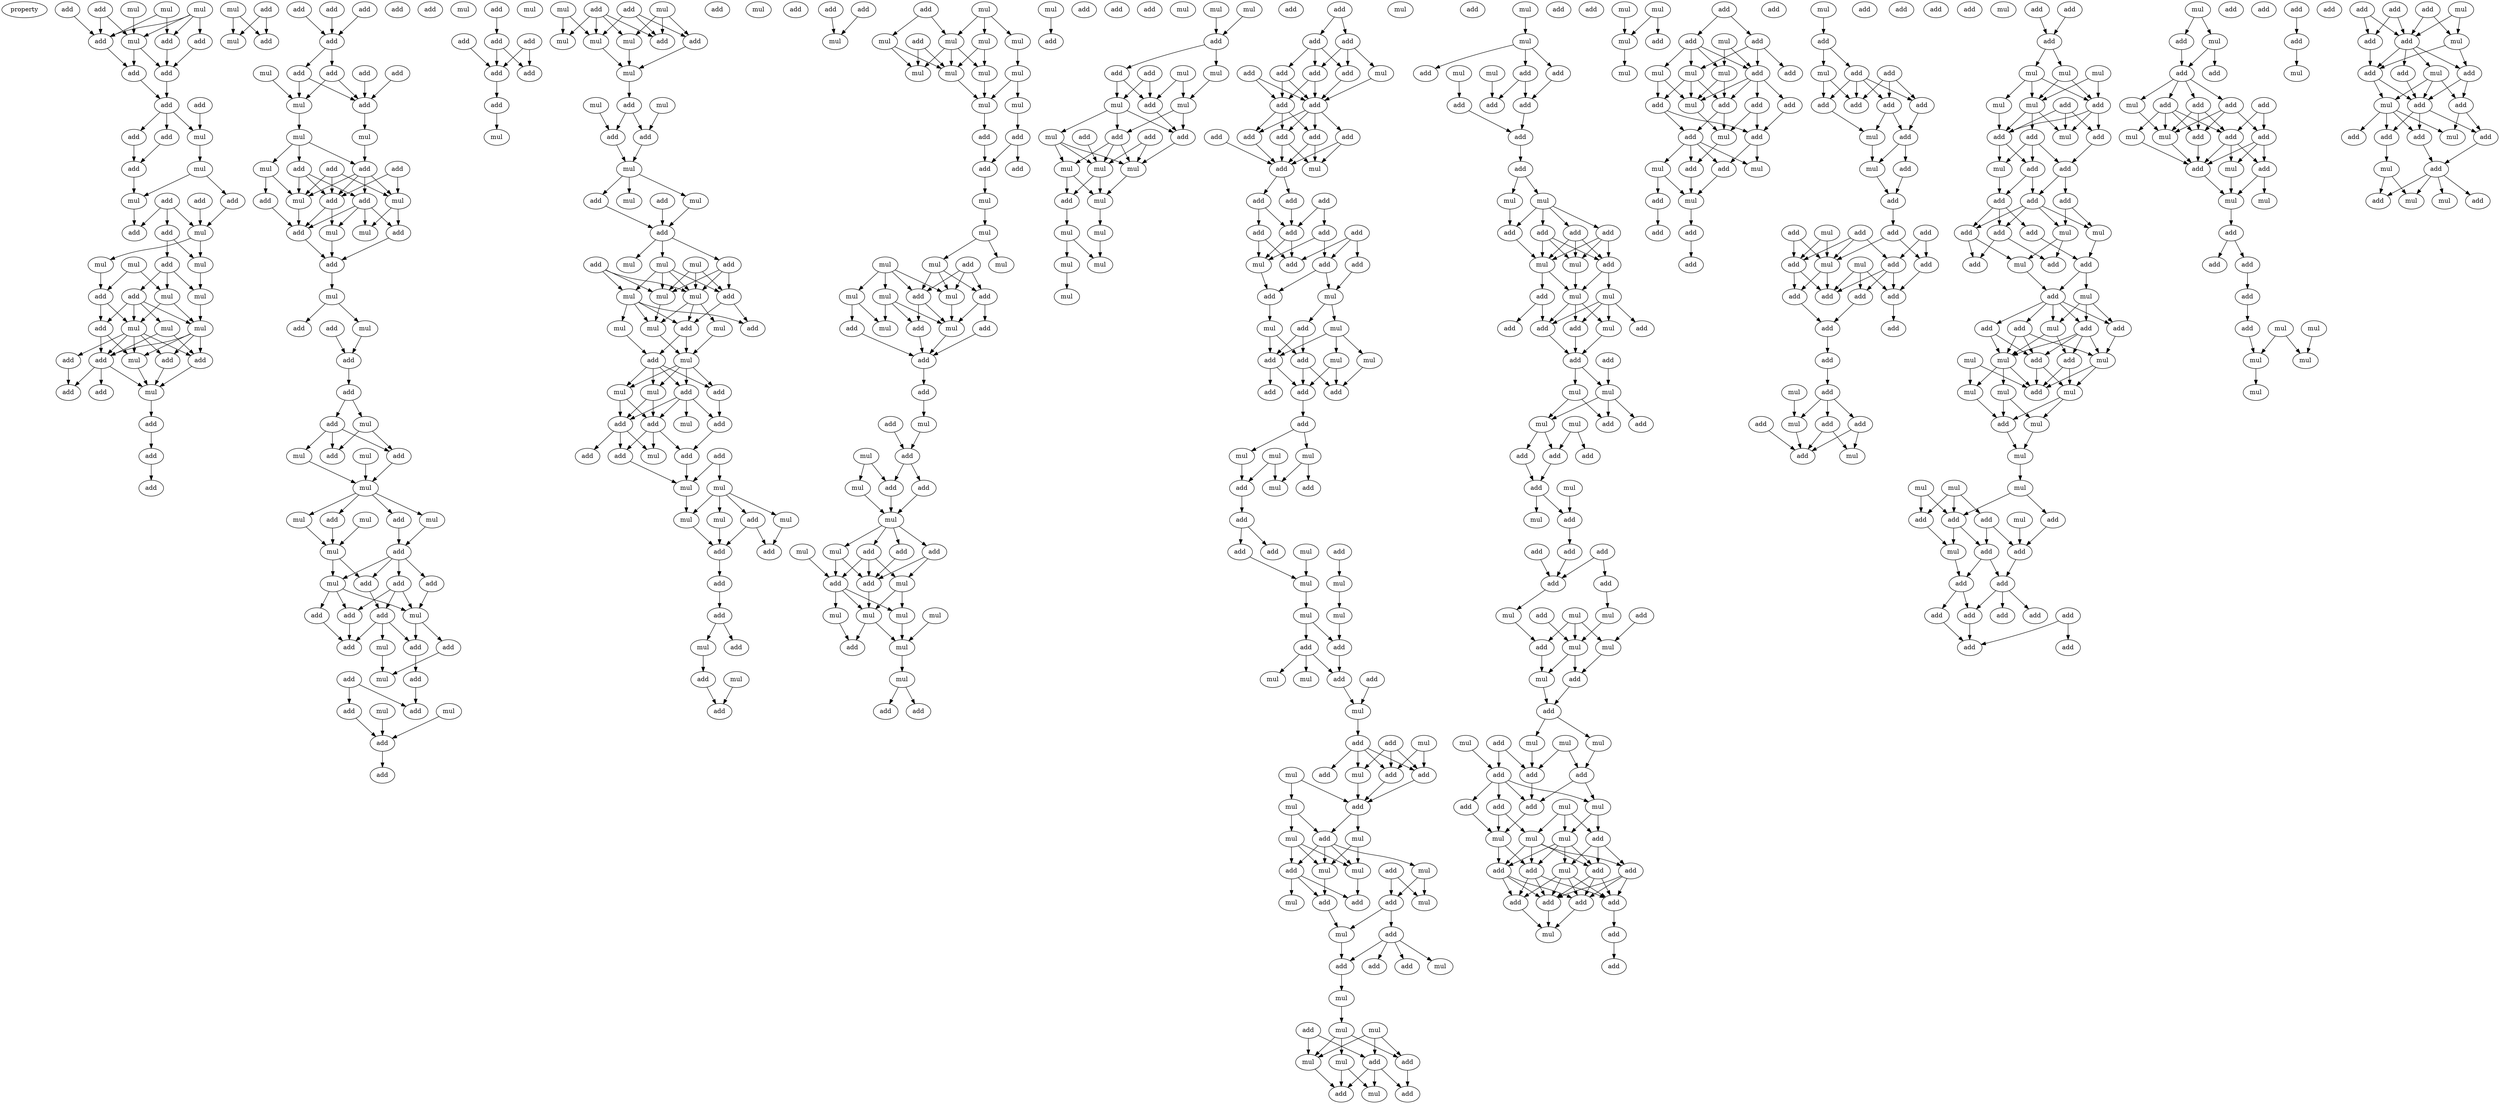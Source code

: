 digraph {
    node [fontcolor=black]
    property [mul=2,lf=1.7]
    0 [ label = mul ];
    1 [ label = mul ];
    2 [ label = add ];
    3 [ label = add ];
    4 [ label = mul ];
    5 [ label = mul ];
    6 [ label = add ];
    7 [ label = add ];
    8 [ label = add ];
    9 [ label = add ];
    10 [ label = add ];
    11 [ label = add ];
    12 [ label = add ];
    13 [ label = add ];
    14 [ label = add ];
    15 [ label = mul ];
    16 [ label = add ];
    17 [ label = mul ];
    18 [ label = add ];
    19 [ label = add ];
    20 [ label = mul ];
    21 [ label = add ];
    22 [ label = mul ];
    23 [ label = add ];
    24 [ label = add ];
    25 [ label = mul ];
    26 [ label = mul ];
    27 [ label = add ];
    28 [ label = mul ];
    29 [ label = mul ];
    30 [ label = add ];
    31 [ label = add ];
    32 [ label = mul ];
    33 [ label = mul ];
    34 [ label = add ];
    35 [ label = mul ];
    36 [ label = mul ];
    37 [ label = mul ];
    38 [ label = add ];
    39 [ label = add ];
    40 [ label = add ];
    41 [ label = add ];
    42 [ label = add ];
    43 [ label = mul ];
    44 [ label = add ];
    45 [ label = add ];
    46 [ label = add ];
    47 [ label = add ];
    48 [ label = mul ];
    49 [ label = add ];
    50 [ label = add ];
    51 [ label = mul ];
    52 [ label = add ];
    53 [ label = add ];
    54 [ label = add ];
    55 [ label = add ];
    56 [ label = add ];
    57 [ label = add ];
    58 [ label = add ];
    59 [ label = add ];
    60 [ label = mul ];
    61 [ label = mul ];
    62 [ label = add ];
    63 [ label = mul ];
    64 [ label = mul ];
    65 [ label = add ];
    66 [ label = add ];
    67 [ label = add ];
    68 [ label = add ];
    69 [ label = mul ];
    70 [ label = add ];
    71 [ label = mul ];
    72 [ label = mul ];
    73 [ label = add ];
    74 [ label = add ];
    75 [ label = add ];
    76 [ label = mul ];
    77 [ label = add ];
    78 [ label = mul ];
    79 [ label = add ];
    80 [ label = mul ];
    81 [ label = add ];
    82 [ label = add ];
    83 [ label = mul ];
    84 [ label = add ];
    85 [ label = add ];
    86 [ label = add ];
    87 [ label = mul ];
    88 [ label = add ];
    89 [ label = add ];
    90 [ label = add ];
    91 [ label = mul ];
    92 [ label = mul ];
    93 [ label = mul ];
    94 [ label = mul ];
    95 [ label = mul ];
    96 [ label = mul ];
    97 [ label = add ];
    98 [ label = add ];
    99 [ label = mul ];
    100 [ label = add ];
    101 [ label = mul ];
    102 [ label = add ];
    103 [ label = add ];
    104 [ label = add ];
    105 [ label = add ];
    106 [ label = add ];
    107 [ label = add ];
    108 [ label = mul ];
    109 [ label = add ];
    110 [ label = add ];
    111 [ label = mul ];
    112 [ label = add ];
    113 [ label = add ];
    114 [ label = mul ];
    115 [ label = add ];
    116 [ label = mul ];
    117 [ label = mul ];
    118 [ label = add ];
    119 [ label = add ];
    120 [ label = add ];
    121 [ label = add ];
    122 [ label = add ];
    123 [ label = mul ];
    124 [ label = add ];
    125 [ label = add ];
    126 [ label = add ];
    127 [ label = add ];
    128 [ label = mul ];
    129 [ label = add ];
    130 [ label = add ];
    131 [ label = add ];
    132 [ label = mul ];
    133 [ label = add ];
    134 [ label = add ];
    135 [ label = mul ];
    136 [ label = mul ];
    137 [ label = add ];
    138 [ label = add ];
    139 [ label = mul ];
    140 [ label = mul ];
    141 [ label = mul ];
    142 [ label = mul ];
    143 [ label = add ];
    144 [ label = add ];
    145 [ label = mul ];
    146 [ label = mul ];
    147 [ label = add ];
    148 [ label = mul ];
    149 [ label = add ];
    150 [ label = mul ];
    151 [ label = add ];
    152 [ label = mul ];
    153 [ label = add ];
    154 [ label = add ];
    155 [ label = mul ];
    156 [ label = add ];
    157 [ label = mul ];
    158 [ label = mul ];
    159 [ label = mul ];
    160 [ label = add ];
    161 [ label = add ];
    162 [ label = add ];
    163 [ label = mul ];
    164 [ label = mul ];
    165 [ label = mul ];
    166 [ label = mul ];
    167 [ label = add ];
    168 [ label = add ];
    169 [ label = mul ];
    170 [ label = mul ];
    171 [ label = mul ];
    172 [ label = add ];
    173 [ label = add ];
    174 [ label = mul ];
    175 [ label = add ];
    176 [ label = mul ];
    177 [ label = mul ];
    178 [ label = add ];
    179 [ label = add ];
    180 [ label = add ];
    181 [ label = add ];
    182 [ label = add ];
    183 [ label = add ];
    184 [ label = mul ];
    185 [ label = add ];
    186 [ label = mul ];
    187 [ label = mul ];
    188 [ label = mul ];
    189 [ label = mul ];
    190 [ label = add ];
    191 [ label = mul ];
    192 [ label = add ];
    193 [ label = add ];
    194 [ label = add ];
    195 [ label = add ];
    196 [ label = mul ];
    197 [ label = add ];
    198 [ label = add ];
    199 [ label = add ];
    200 [ label = add ];
    201 [ label = mul ];
    202 [ label = mul ];
    203 [ label = add ];
    204 [ label = mul ];
    205 [ label = add ];
    206 [ label = mul ];
    207 [ label = add ];
    208 [ label = mul ];
    209 [ label = mul ];
    210 [ label = mul ];
    211 [ label = mul ];
    212 [ label = mul ];
    213 [ label = mul ];
    214 [ label = mul ];
    215 [ label = mul ];
    216 [ label = mul ];
    217 [ label = add ];
    218 [ label = add ];
    219 [ label = add ];
    220 [ label = mul ];
    221 [ label = add ];
    222 [ label = add ];
    223 [ label = mul ];
    224 [ label = add ];
    225 [ label = mul ];
    226 [ label = mul ];
    227 [ label = add ];
    228 [ label = mul ];
    229 [ label = mul ];
    230 [ label = mul ];
    231 [ label = mul ];
    232 [ label = mul ];
    233 [ label = add ];
    234 [ label = add ];
    235 [ label = mul ];
    236 [ label = add ];
    237 [ label = add ];
    238 [ label = mul ];
    239 [ label = add ];
    240 [ label = add ];
    241 [ label = add ];
    242 [ label = add ];
    243 [ label = mul ];
    244 [ label = add ];
    245 [ label = mul ];
    246 [ label = add ];
    247 [ label = add ];
    248 [ label = mul ];
    249 [ label = add ];
    250 [ label = add ];
    251 [ label = mul ];
    252 [ label = add ];
    253 [ label = add ];
    254 [ label = add ];
    255 [ label = mul ];
    256 [ label = mul ];
    257 [ label = mul ];
    258 [ label = add ];
    259 [ label = add ];
    260 [ label = mul ];
    261 [ label = mul ];
    262 [ label = mul ];
    263 [ label = mul ];
    264 [ label = mul ];
    265 [ label = add ];
    266 [ label = mul ];
    267 [ label = mul ];
    268 [ label = add ];
    269 [ label = mul ];
    270 [ label = add ];
    271 [ label = mul ];
    272 [ label = add ];
    273 [ label = add ];
    274 [ label = add ];
    275 [ label = mul ];
    276 [ label = mul ];
    277 [ label = add ];
    278 [ label = mul ];
    279 [ label = mul ];
    280 [ label = add ];
    281 [ label = add ];
    282 [ label = mul ];
    283 [ label = add ];
    284 [ label = add ];
    285 [ label = add ];
    286 [ label = mul ];
    287 [ label = mul ];
    288 [ label = mul ];
    289 [ label = add ];
    290 [ label = mul ];
    291 [ label = mul ];
    292 [ label = mul ];
    293 [ label = mul ];
    294 [ label = mul ];
    295 [ label = mul ];
    296 [ label = add ];
    297 [ label = add ];
    298 [ label = add ];
    299 [ label = mul ];
    300 [ label = add ];
    301 [ label = add ];
    302 [ label = add ];
    303 [ label = add ];
    304 [ label = mul ];
    305 [ label = add ];
    306 [ label = add ];
    307 [ label = add ];
    308 [ label = add ];
    309 [ label = add ];
    310 [ label = add ];
    311 [ label = add ];
    312 [ label = mul ];
    313 [ label = add ];
    314 [ label = add ];
    315 [ label = add ];
    316 [ label = add ];
    317 [ label = add ];
    318 [ label = add ];
    319 [ label = add ];
    320 [ label = add ];
    321 [ label = add ];
    322 [ label = add ];
    323 [ label = mul ];
    324 [ label = add ];
    325 [ label = add ];
    326 [ label = mul ];
    327 [ label = mul ];
    328 [ label = add ];
    329 [ label = mul ];
    330 [ label = mul ];
    331 [ label = mul ];
    332 [ label = add ];
    333 [ label = add ];
    334 [ label = add ];
    335 [ label = add ];
    336 [ label = add ];
    337 [ label = add ];
    338 [ label = mul ];
    339 [ label = mul ];
    340 [ label = mul ];
    341 [ label = mul ];
    342 [ label = add ];
    343 [ label = add ];
    344 [ label = add ];
    345 [ label = mul ];
    346 [ label = add ];
    347 [ label = add ];
    348 [ label = add ];
    349 [ label = mul ];
    350 [ label = mul ];
    351 [ label = mul ];
    352 [ label = mul ];
    353 [ label = add ];
    354 [ label = add ];
    355 [ label = add ];
    356 [ label = add ];
    357 [ label = mul ];
    358 [ label = mul ];
    359 [ label = mul ];
    360 [ label = mul ];
    361 [ label = add ];
    362 [ label = add ];
    363 [ label = add ];
    364 [ label = add ];
    365 [ label = mul ];
    366 [ label = mul ];
    367 [ label = add ];
    368 [ label = add ];
    369 [ label = mul ];
    370 [ label = mul ];
    371 [ label = add ];
    372 [ label = mul ];
    373 [ label = mul ];
    374 [ label = add ];
    375 [ label = mul ];
    376 [ label = mul ];
    377 [ label = add ];
    378 [ label = add ];
    379 [ label = mul ];
    380 [ label = mul ];
    381 [ label = add ];
    382 [ label = add ];
    383 [ label = mul ];
    384 [ label = add ];
    385 [ label = add ];
    386 [ label = add ];
    387 [ label = add ];
    388 [ label = mul ];
    389 [ label = add ];
    390 [ label = mul ];
    391 [ label = add ];
    392 [ label = mul ];
    393 [ label = mul ];
    394 [ label = mul ];
    395 [ label = mul ];
    396 [ label = add ];
    397 [ label = add ];
    398 [ label = mul ];
    399 [ label = mul ];
    400 [ label = add ];
    401 [ label = add ];
    402 [ label = mul ];
    403 [ label = add ];
    404 [ label = add ];
    405 [ label = add ];
    406 [ label = mul ];
    407 [ label = mul ];
    408 [ label = add ];
    409 [ label = add ];
    410 [ label = add ];
    411 [ label = add ];
    412 [ label = add ];
    413 [ label = mul ];
    414 [ label = mul ];
    415 [ label = add ];
    416 [ label = add ];
    417 [ label = add ];
    418 [ label = add ];
    419 [ label = add ];
    420 [ label = mul ];
    421 [ label = mul ];
    422 [ label = add ];
    423 [ label = mul ];
    424 [ label = mul ];
    425 [ label = add ];
    426 [ label = add ];
    427 [ label = add ];
    428 [ label = mul ];
    429 [ label = add ];
    430 [ label = add ];
    431 [ label = add ];
    432 [ label = mul ];
    433 [ label = mul ];
    434 [ label = mul ];
    435 [ label = add ];
    436 [ label = add ];
    437 [ label = mul ];
    438 [ label = add ];
    439 [ label = add ];
    440 [ label = add ];
    441 [ label = mul ];
    442 [ label = add ];
    443 [ label = mul ];
    444 [ label = add ];
    445 [ label = add ];
    446 [ label = add ];
    447 [ label = add ];
    448 [ label = add ];
    449 [ label = add ];
    450 [ label = add ];
    451 [ label = mul ];
    452 [ label = add ];
    453 [ label = mul ];
    454 [ label = mul ];
    455 [ label = mul ];
    456 [ label = add ];
    457 [ label = mul ];
    458 [ label = add ];
    459 [ label = mul ];
    460 [ label = add ];
    461 [ label = add ];
    462 [ label = mul ];
    463 [ label = mul ];
    464 [ label = add ];
    465 [ label = mul ];
    466 [ label = mul ];
    467 [ label = add ];
    468 [ label = add ];
    469 [ label = add ];
    470 [ label = mul ];
    471 [ label = mul ];
    472 [ label = add ];
    473 [ label = add ];
    474 [ label = add ];
    475 [ label = mul ];
    476 [ label = mul ];
    477 [ label = add ];
    478 [ label = mul ];
    479 [ label = add ];
    480 [ label = add ];
    481 [ label = add ];
    482 [ label = mul ];
    483 [ label = add ];
    484 [ label = add ];
    485 [ label = add ];
    486 [ label = add ];
    487 [ label = add ];
    488 [ label = mul ];
    489 [ label = add ];
    490 [ label = add ];
    491 [ label = add ];
    492 [ label = mul ];
    493 [ label = mul ];
    494 [ label = mul ];
    495 [ label = add ];
    496 [ label = mul ];
    497 [ label = add ];
    498 [ label = add ];
    499 [ label = add ];
    500 [ label = mul ];
    501 [ label = add ];
    502 [ label = add ];
    503 [ label = mul ];
    504 [ label = add ];
    505 [ label = mul ];
    506 [ label = mul ];
    507 [ label = add ];
    508 [ label = mul ];
    509 [ label = add ];
    510 [ label = add ];
    511 [ label = add ];
    512 [ label = add ];
    513 [ label = mul ];
    514 [ label = add ];
    515 [ label = mul ];
    516 [ label = add ];
    517 [ label = add ];
    518 [ label = mul ];
    519 [ label = add ];
    520 [ label = mul ];
    521 [ label = add ];
    522 [ label = add ];
    523 [ label = mul ];
    524 [ label = add ];
    525 [ label = add ];
    526 [ label = add ];
    527 [ label = add ];
    528 [ label = mul ];
    529 [ label = add ];
    530 [ label = add ];
    531 [ label = add ];
    532 [ label = add ];
    533 [ label = mul ];
    534 [ label = add ];
    535 [ label = add ];
    536 [ label = mul ];
    537 [ label = add ];
    538 [ label = add ];
    539 [ label = mul ];
    540 [ label = add ];
    541 [ label = add ];
    542 [ label = add ];
    543 [ label = add ];
    544 [ label = mul ];
    545 [ label = add ];
    546 [ label = add ];
    547 [ label = mul ];
    548 [ label = add ];
    549 [ label = add ];
    550 [ label = add ];
    551 [ label = add ];
    552 [ label = add ];
    553 [ label = add ];
    554 [ label = add ];
    555 [ label = add ];
    556 [ label = mul ];
    557 [ label = add ];
    558 [ label = add ];
    559 [ label = add ];
    560 [ label = mul ];
    561 [ label = add ];
    562 [ label = add ];
    563 [ label = add ];
    564 [ label = mul ];
    565 [ label = add ];
    566 [ label = add ];
    567 [ label = mul ];
    568 [ label = add ];
    569 [ label = add ];
    570 [ label = add ];
    571 [ label = mul ];
    572 [ label = mul ];
    573 [ label = mul ];
    574 [ label = mul ];
    575 [ label = mul ];
    576 [ label = add ];
    577 [ label = add ];
    578 [ label = add ];
    579 [ label = add ];
    580 [ label = add ];
    581 [ label = mul ];
    582 [ label = add ];
    583 [ label = mul ];
    584 [ label = add ];
    585 [ label = add ];
    586 [ label = add ];
    587 [ label = add ];
    588 [ label = add ];
    589 [ label = add ];
    590 [ label = mul ];
    591 [ label = add ];
    592 [ label = mul ];
    593 [ label = add ];
    594 [ label = add ];
    595 [ label = mul ];
    596 [ label = add ];
    597 [ label = add ];
    598 [ label = mul ];
    599 [ label = add ];
    600 [ label = add ];
    601 [ label = add ];
    602 [ label = mul ];
    603 [ label = add ];
    604 [ label = add ];
    605 [ label = mul ];
    606 [ label = mul ];
    607 [ label = mul ];
    608 [ label = add ];
    609 [ label = mul ];
    610 [ label = mul ];
    611 [ label = add ];
    612 [ label = mul ];
    613 [ label = add ];
    614 [ label = mul ];
    615 [ label = mul ];
    616 [ label = mul ];
    617 [ label = mul ];
    618 [ label = mul ];
    619 [ label = add ];
    620 [ label = mul ];
    621 [ label = add ];
    622 [ label = add ];
    623 [ label = add ];
    624 [ label = add ];
    625 [ label = mul ];
    626 [ label = add ];
    627 [ label = add ];
    628 [ label = add ];
    629 [ label = add ];
    630 [ label = add ];
    631 [ label = add ];
    632 [ label = add ];
    633 [ label = add ];
    634 [ label = add ];
    635 [ label = add ];
    636 [ label = mul ];
    637 [ label = add ];
    638 [ label = add ];
    639 [ label = mul ];
    640 [ label = add ];
    641 [ label = add ];
    642 [ label = add ];
    643 [ label = add ];
    644 [ label = add ];
    645 [ label = mul ];
    646 [ label = add ];
    647 [ label = add ];
    648 [ label = mul ];
    649 [ label = mul ];
    650 [ label = add ];
    651 [ label = add ];
    652 [ label = add ];
    653 [ label = mul ];
    654 [ label = add ];
    655 [ label = mul ];
    656 [ label = mul ];
    657 [ label = add ];
    658 [ label = add ];
    659 [ label = add ];
    660 [ label = add ];
    661 [ label = add ];
    662 [ label = mul ];
    663 [ label = add ];
    664 [ label = mul ];
    665 [ label = mul ];
    666 [ label = add ];
    667 [ label = mul ];
    668 [ label = add ];
    669 [ label = mul ];
    670 [ label = mul ];
    671 [ label = add ];
    672 [ label = add ];
    673 [ label = add ];
    674 [ label = mul ];
    675 [ label = add ];
    676 [ label = add ];
    677 [ label = add ];
    678 [ label = mul ];
    679 [ label = add ];
    680 [ label = add ];
    681 [ label = add ];
    682 [ label = mul ];
    683 [ label = add ];
    684 [ label = mul ];
    685 [ label = add ];
    686 [ label = add ];
    687 [ label = add ];
    688 [ label = add ];
    689 [ label = add ];
    690 [ label = mul ];
    691 [ label = add ];
    692 [ label = mul ];
    693 [ label = mul ];
    694 [ label = add ];
    695 [ label = mul ];
    696 [ label = add ];
    0 -> 5 [ name = 0 ];
    0 -> 6 [ name = 1 ];
    0 -> 7 [ name = 2 ];
    0 -> 8 [ name = 3 ];
    1 -> 6 [ name = 4 ];
    1 -> 7 [ name = 5 ];
    2 -> 7 [ name = 6 ];
    3 -> 5 [ name = 7 ];
    3 -> 7 [ name = 8 ];
    4 -> 5 [ name = 9 ];
    5 -> 9 [ name = 10 ];
    5 -> 10 [ name = 11 ];
    6 -> 10 [ name = 12 ];
    7 -> 9 [ name = 13 ];
    8 -> 10 [ name = 14 ];
    9 -> 11 [ name = 15 ];
    10 -> 11 [ name = 16 ];
    11 -> 13 [ name = 17 ];
    11 -> 14 [ name = 18 ];
    11 -> 15 [ name = 19 ];
    12 -> 15 [ name = 20 ];
    13 -> 16 [ name = 21 ];
    14 -> 16 [ name = 22 ];
    15 -> 17 [ name = 23 ];
    16 -> 20 [ name = 24 ];
    17 -> 18 [ name = 25 ];
    17 -> 20 [ name = 26 ];
    18 -> 22 [ name = 27 ];
    19 -> 22 [ name = 28 ];
    19 -> 23 [ name = 29 ];
    19 -> 24 [ name = 30 ];
    20 -> 23 [ name = 31 ];
    21 -> 22 [ name = 32 ];
    22 -> 25 [ name = 33 ];
    22 -> 26 [ name = 34 ];
    24 -> 25 [ name = 35 ];
    24 -> 27 [ name = 36 ];
    25 -> 29 [ name = 37 ];
    26 -> 30 [ name = 38 ];
    27 -> 29 [ name = 39 ];
    27 -> 31 [ name = 40 ];
    27 -> 32 [ name = 41 ];
    28 -> 30 [ name = 42 ];
    28 -> 32 [ name = 43 ];
    29 -> 33 [ name = 44 ];
    30 -> 34 [ name = 45 ];
    30 -> 35 [ name = 46 ];
    31 -> 33 [ name = 47 ];
    31 -> 34 [ name = 48 ];
    31 -> 35 [ name = 49 ];
    31 -> 36 [ name = 50 ];
    32 -> 33 [ name = 51 ];
    32 -> 35 [ name = 52 ];
    33 -> 37 [ name = 53 ];
    33 -> 38 [ name = 54 ];
    33 -> 40 [ name = 55 ];
    33 -> 41 [ name = 56 ];
    34 -> 37 [ name = 57 ];
    34 -> 40 [ name = 58 ];
    35 -> 37 [ name = 59 ];
    35 -> 38 [ name = 60 ];
    35 -> 39 [ name = 61 ];
    35 -> 40 [ name = 62 ];
    35 -> 41 [ name = 63 ];
    36 -> 40 [ name = 64 ];
    36 -> 41 [ name = 65 ];
    37 -> 43 [ name = 66 ];
    38 -> 43 [ name = 67 ];
    39 -> 42 [ name = 68 ];
    40 -> 42 [ name = 69 ];
    40 -> 43 [ name = 70 ];
    40 -> 44 [ name = 71 ];
    41 -> 43 [ name = 72 ];
    43 -> 45 [ name = 73 ];
    45 -> 46 [ name = 74 ];
    46 -> 47 [ name = 75 ];
    48 -> 51 [ name = 76 ];
    48 -> 52 [ name = 77 ];
    49 -> 51 [ name = 78 ];
    49 -> 52 [ name = 79 ];
    50 -> 55 [ name = 80 ];
    53 -> 55 [ name = 81 ];
    54 -> 55 [ name = 82 ];
    55 -> 56 [ name = 83 ];
    55 -> 58 [ name = 84 ];
    56 -> 61 [ name = 85 ];
    56 -> 62 [ name = 86 ];
    57 -> 62 [ name = 87 ];
    58 -> 61 [ name = 88 ];
    58 -> 62 [ name = 89 ];
    59 -> 62 [ name = 90 ];
    60 -> 61 [ name = 91 ];
    61 -> 64 [ name = 92 ];
    62 -> 63 [ name = 93 ];
    63 -> 68 [ name = 94 ];
    64 -> 66 [ name = 95 ];
    64 -> 68 [ name = 96 ];
    64 -> 69 [ name = 97 ];
    65 -> 71 [ name = 98 ];
    65 -> 74 [ name = 99 ];
    66 -> 70 [ name = 100 ];
    66 -> 72 [ name = 101 ];
    66 -> 74 [ name = 102 ];
    67 -> 71 [ name = 103 ];
    67 -> 72 [ name = 104 ];
    67 -> 74 [ name = 105 ];
    68 -> 70 [ name = 106 ];
    68 -> 71 [ name = 107 ];
    68 -> 72 [ name = 108 ];
    68 -> 74 [ name = 109 ];
    69 -> 72 [ name = 110 ];
    69 -> 73 [ name = 111 ];
    70 -> 75 [ name = 112 ];
    70 -> 76 [ name = 113 ];
    70 -> 77 [ name = 114 ];
    70 -> 78 [ name = 115 ];
    71 -> 75 [ name = 116 ];
    71 -> 78 [ name = 117 ];
    72 -> 77 [ name = 118 ];
    73 -> 77 [ name = 119 ];
    74 -> 76 [ name = 120 ];
    74 -> 77 [ name = 121 ];
    75 -> 79 [ name = 122 ];
    76 -> 79 [ name = 123 ];
    77 -> 79 [ name = 124 ];
    79 -> 80 [ name = 125 ];
    80 -> 82 [ name = 126 ];
    80 -> 83 [ name = 127 ];
    81 -> 85 [ name = 128 ];
    83 -> 85 [ name = 129 ];
    85 -> 86 [ name = 130 ];
    86 -> 87 [ name = 131 ];
    86 -> 88 [ name = 132 ];
    87 -> 89 [ name = 133 ];
    87 -> 90 [ name = 134 ];
    88 -> 89 [ name = 135 ];
    88 -> 90 [ name = 136 ];
    88 -> 91 [ name = 137 ];
    89 -> 93 [ name = 138 ];
    91 -> 93 [ name = 139 ];
    92 -> 93 [ name = 140 ];
    93 -> 94 [ name = 141 ];
    93 -> 95 [ name = 142 ];
    93 -> 97 [ name = 143 ];
    93 -> 98 [ name = 144 ];
    94 -> 99 [ name = 145 ];
    95 -> 100 [ name = 146 ];
    96 -> 99 [ name = 147 ];
    97 -> 100 [ name = 148 ];
    98 -> 99 [ name = 149 ];
    99 -> 101 [ name = 150 ];
    99 -> 102 [ name = 151 ];
    100 -> 101 [ name = 152 ];
    100 -> 102 [ name = 153 ];
    100 -> 103 [ name = 154 ];
    100 -> 104 [ name = 155 ];
    101 -> 105 [ name = 156 ];
    101 -> 106 [ name = 157 ];
    101 -> 108 [ name = 158 ];
    102 -> 107 [ name = 159 ];
    103 -> 108 [ name = 160 ];
    104 -> 105 [ name = 161 ];
    104 -> 107 [ name = 162 ];
    104 -> 108 [ name = 163 ];
    105 -> 112 [ name = 164 ];
    106 -> 112 [ name = 165 ];
    107 -> 109 [ name = 166 ];
    107 -> 111 [ name = 167 ];
    107 -> 112 [ name = 168 ];
    108 -> 109 [ name = 169 ];
    108 -> 110 [ name = 170 ];
    109 -> 115 [ name = 171 ];
    110 -> 114 [ name = 172 ];
    111 -> 114 [ name = 173 ];
    113 -> 118 [ name = 174 ];
    113 -> 119 [ name = 175 ];
    115 -> 119 [ name = 176 ];
    116 -> 120 [ name = 177 ];
    117 -> 120 [ name = 178 ];
    118 -> 120 [ name = 179 ];
    120 -> 121 [ name = 180 ];
    124 -> 126 [ name = 181 ];
    125 -> 129 [ name = 182 ];
    125 -> 130 [ name = 183 ];
    126 -> 129 [ name = 184 ];
    126 -> 130 [ name = 185 ];
    127 -> 129 [ name = 186 ];
    129 -> 131 [ name = 187 ];
    131 -> 132 [ name = 188 ];
    133 -> 138 [ name = 189 ];
    133 -> 139 [ name = 190 ];
    133 -> 140 [ name = 191 ];
    133 -> 141 [ name = 192 ];
    134 -> 137 [ name = 193 ];
    134 -> 138 [ name = 194 ];
    134 -> 141 [ name = 195 ];
    135 -> 140 [ name = 196 ];
    135 -> 141 [ name = 197 ];
    136 -> 137 [ name = 198 ];
    136 -> 138 [ name = 199 ];
    136 -> 139 [ name = 200 ];
    137 -> 142 [ name = 201 ];
    139 -> 142 [ name = 202 ];
    141 -> 142 [ name = 203 ];
    142 -> 143 [ name = 204 ];
    143 -> 147 [ name = 205 ];
    143 -> 149 [ name = 206 ];
    145 -> 147 [ name = 207 ];
    146 -> 149 [ name = 208 ];
    147 -> 150 [ name = 209 ];
    149 -> 150 [ name = 210 ];
    150 -> 152 [ name = 211 ];
    150 -> 153 [ name = 212 ];
    150 -> 155 [ name = 213 ];
    151 -> 156 [ name = 214 ];
    153 -> 156 [ name = 215 ];
    155 -> 156 [ name = 216 ];
    156 -> 157 [ name = 217 ];
    156 -> 159 [ name = 218 ];
    156 -> 160 [ name = 219 ];
    158 -> 162 [ name = 220 ];
    158 -> 164 [ name = 221 ];
    158 -> 165 [ name = 222 ];
    159 -> 162 [ name = 223 ];
    159 -> 163 [ name = 224 ];
    159 -> 164 [ name = 225 ];
    159 -> 165 [ name = 226 ];
    160 -> 162 [ name = 227 ];
    160 -> 164 [ name = 228 ];
    160 -> 165 [ name = 229 ];
    161 -> 163 [ name = 230 ];
    161 -> 164 [ name = 231 ];
    161 -> 165 [ name = 232 ];
    162 -> 167 [ name = 233 ];
    162 -> 168 [ name = 234 ];
    163 -> 166 [ name = 235 ];
    163 -> 167 [ name = 236 ];
    163 -> 168 [ name = 237 ];
    163 -> 170 [ name = 238 ];
    164 -> 167 [ name = 239 ];
    164 -> 169 [ name = 240 ];
    164 -> 170 [ name = 241 ];
    165 -> 170 [ name = 242 ];
    166 -> 172 [ name = 243 ];
    167 -> 171 [ name = 244 ];
    167 -> 172 [ name = 245 ];
    169 -> 171 [ name = 246 ];
    170 -> 171 [ name = 247 ];
    171 -> 173 [ name = 248 ];
    171 -> 174 [ name = 249 ];
    171 -> 175 [ name = 250 ];
    171 -> 176 [ name = 251 ];
    172 -> 173 [ name = 252 ];
    172 -> 174 [ name = 253 ];
    172 -> 175 [ name = 254 ];
    172 -> 176 [ name = 255 ];
    173 -> 177 [ name = 256 ];
    173 -> 178 [ name = 257 ];
    173 -> 179 [ name = 258 ];
    173 -> 180 [ name = 259 ];
    174 -> 179 [ name = 260 ];
    174 -> 180 [ name = 261 ];
    175 -> 178 [ name = 262 ];
    176 -> 179 [ name = 263 ];
    176 -> 180 [ name = 264 ];
    178 -> 182 [ name = 265 ];
    179 -> 182 [ name = 266 ];
    179 -> 184 [ name = 267 ];
    179 -> 185 [ name = 268 ];
    180 -> 183 [ name = 269 ];
    180 -> 184 [ name = 270 ];
    180 -> 185 [ name = 271 ];
    181 -> 186 [ name = 272 ];
    181 -> 187 [ name = 273 ];
    182 -> 186 [ name = 274 ];
    185 -> 186 [ name = 275 ];
    186 -> 188 [ name = 276 ];
    187 -> 188 [ name = 277 ];
    187 -> 189 [ name = 278 ];
    187 -> 190 [ name = 279 ];
    187 -> 191 [ name = 280 ];
    188 -> 192 [ name = 281 ];
    189 -> 193 [ name = 282 ];
    190 -> 192 [ name = 283 ];
    190 -> 193 [ name = 284 ];
    191 -> 192 [ name = 285 ];
    192 -> 194 [ name = 286 ];
    194 -> 195 [ name = 287 ];
    195 -> 196 [ name = 288 ];
    195 -> 198 [ name = 289 ];
    196 -> 200 [ name = 290 ];
    197 -> 201 [ name = 291 ];
    199 -> 201 [ name = 292 ];
    200 -> 203 [ name = 293 ];
    202 -> 203 [ name = 294 ];
    204 -> 206 [ name = 295 ];
    204 -> 208 [ name = 296 ];
    204 -> 210 [ name = 297 ];
    205 -> 208 [ name = 298 ];
    205 -> 209 [ name = 299 ];
    206 -> 212 [ name = 300 ];
    207 -> 211 [ name = 301 ];
    207 -> 214 [ name = 302 ];
    208 -> 211 [ name = 303 ];
    208 -> 213 [ name = 304 ];
    208 -> 214 [ name = 305 ];
    209 -> 211 [ name = 306 ];
    209 -> 214 [ name = 307 ];
    210 -> 211 [ name = 308 ];
    210 -> 213 [ name = 309 ];
    211 -> 215 [ name = 310 ];
    212 -> 215 [ name = 311 ];
    212 -> 216 [ name = 312 ];
    213 -> 215 [ name = 313 ];
    215 -> 217 [ name = 314 ];
    216 -> 218 [ name = 315 ];
    217 -> 219 [ name = 316 ];
    218 -> 219 [ name = 317 ];
    218 -> 221 [ name = 318 ];
    219 -> 223 [ name = 319 ];
    220 -> 224 [ name = 320 ];
    223 -> 225 [ name = 321 ];
    225 -> 226 [ name = 322 ];
    225 -> 229 [ name = 323 ];
    226 -> 231 [ name = 324 ];
    226 -> 233 [ name = 325 ];
    226 -> 234 [ name = 326 ];
    227 -> 231 [ name = 327 ];
    227 -> 233 [ name = 328 ];
    227 -> 234 [ name = 329 ];
    228 -> 230 [ name = 330 ];
    228 -> 231 [ name = 331 ];
    228 -> 232 [ name = 332 ];
    228 -> 233 [ name = 333 ];
    230 -> 235 [ name = 334 ];
    230 -> 239 [ name = 335 ];
    231 -> 238 [ name = 336 ];
    232 -> 235 [ name = 337 ];
    232 -> 236 [ name = 338 ];
    232 -> 238 [ name = 339 ];
    233 -> 236 [ name = 340 ];
    233 -> 238 [ name = 341 ];
    234 -> 237 [ name = 342 ];
    234 -> 238 [ name = 343 ];
    236 -> 240 [ name = 344 ];
    237 -> 240 [ name = 345 ];
    238 -> 240 [ name = 346 ];
    239 -> 240 [ name = 347 ];
    240 -> 241 [ name = 348 ];
    241 -> 243 [ name = 349 ];
    242 -> 244 [ name = 350 ];
    243 -> 244 [ name = 351 ];
    244 -> 247 [ name = 352 ];
    244 -> 249 [ name = 353 ];
    245 -> 247 [ name = 354 ];
    245 -> 248 [ name = 355 ];
    247 -> 251 [ name = 356 ];
    248 -> 251 [ name = 357 ];
    249 -> 251 [ name = 358 ];
    251 -> 252 [ name = 359 ];
    251 -> 253 [ name = 360 ];
    251 -> 254 [ name = 361 ];
    251 -> 256 [ name = 362 ];
    252 -> 257 [ name = 363 ];
    252 -> 258 [ name = 364 ];
    252 -> 259 [ name = 365 ];
    253 -> 258 [ name = 366 ];
    254 -> 257 [ name = 367 ];
    254 -> 258 [ name = 368 ];
    255 -> 259 [ name = 369 ];
    256 -> 258 [ name = 370 ];
    256 -> 259 [ name = 371 ];
    257 -> 260 [ name = 372 ];
    257 -> 262 [ name = 373 ];
    258 -> 262 [ name = 374 ];
    259 -> 260 [ name = 375 ];
    259 -> 261 [ name = 376 ];
    259 -> 262 [ name = 377 ];
    260 -> 264 [ name = 378 ];
    261 -> 265 [ name = 379 ];
    262 -> 264 [ name = 380 ];
    262 -> 265 [ name = 381 ];
    263 -> 264 [ name = 382 ];
    264 -> 266 [ name = 383 ];
    266 -> 268 [ name = 384 ];
    266 -> 270 [ name = 385 ];
    269 -> 272 [ name = 386 ];
    271 -> 272 [ name = 387 ];
    272 -> 273 [ name = 388 ];
    272 -> 276 [ name = 389 ];
    273 -> 279 [ name = 390 ];
    273 -> 280 [ name = 391 ];
    275 -> 278 [ name = 392 ];
    275 -> 280 [ name = 393 ];
    276 -> 278 [ name = 394 ];
    277 -> 279 [ name = 395 ];
    277 -> 280 [ name = 396 ];
    278 -> 284 [ name = 397 ];
    278 -> 285 [ name = 398 ];
    279 -> 282 [ name = 399 ];
    279 -> 284 [ name = 400 ];
    279 -> 285 [ name = 401 ];
    280 -> 285 [ name = 402 ];
    281 -> 286 [ name = 403 ];
    281 -> 288 [ name = 404 ];
    282 -> 286 [ name = 405 ];
    282 -> 287 [ name = 406 ];
    282 -> 288 [ name = 407 ];
    283 -> 286 [ name = 408 ];
    284 -> 286 [ name = 409 ];
    284 -> 287 [ name = 410 ];
    284 -> 288 [ name = 411 ];
    285 -> 288 [ name = 412 ];
    286 -> 289 [ name = 413 ];
    286 -> 290 [ name = 414 ];
    287 -> 289 [ name = 415 ];
    287 -> 290 [ name = 416 ];
    288 -> 290 [ name = 417 ];
    289 -> 291 [ name = 418 ];
    290 -> 292 [ name = 419 ];
    291 -> 293 [ name = 420 ];
    291 -> 294 [ name = 421 ];
    292 -> 293 [ name = 422 ];
    294 -> 295 [ name = 423 ];
    296 -> 297 [ name = 424 ];
    296 -> 298 [ name = 425 ];
    297 -> 302 [ name = 426 ];
    297 -> 303 [ name = 427 ];
    297 -> 304 [ name = 428 ];
    298 -> 300 [ name = 429 ];
    298 -> 302 [ name = 430 ];
    298 -> 303 [ name = 431 ];
    300 -> 305 [ name = 432 ];
    300 -> 306 [ name = 433 ];
    301 -> 305 [ name = 434 ];
    301 -> 306 [ name = 435 ];
    302 -> 305 [ name = 436 ];
    302 -> 306 [ name = 437 ];
    303 -> 306 [ name = 438 ];
    304 -> 306 [ name = 439 ];
    305 -> 307 [ name = 440 ];
    305 -> 308 [ name = 441 ];
    305 -> 311 [ name = 442 ];
    306 -> 307 [ name = 443 ];
    306 -> 308 [ name = 444 ];
    306 -> 310 [ name = 445 ];
    306 -> 311 [ name = 446 ];
    307 -> 313 [ name = 447 ];
    308 -> 312 [ name = 448 ];
    308 -> 313 [ name = 449 ];
    309 -> 313 [ name = 450 ];
    310 -> 312 [ name = 451 ];
    310 -> 313 [ name = 452 ];
    311 -> 312 [ name = 453 ];
    311 -> 313 [ name = 454 ];
    313 -> 315 [ name = 455 ];
    313 -> 316 [ name = 456 ];
    314 -> 317 [ name = 457 ];
    314 -> 318 [ name = 458 ];
    315 -> 318 [ name = 459 ];
    316 -> 318 [ name = 460 ];
    316 -> 319 [ name = 461 ];
    317 -> 321 [ name = 462 ];
    317 -> 323 [ name = 463 ];
    318 -> 323 [ name = 464 ];
    318 -> 324 [ name = 465 ];
    319 -> 323 [ name = 466 ];
    319 -> 324 [ name = 467 ];
    320 -> 321 [ name = 468 ];
    320 -> 322 [ name = 469 ];
    320 -> 324 [ name = 470 ];
    321 -> 325 [ name = 471 ];
    321 -> 326 [ name = 472 ];
    322 -> 326 [ name = 473 ];
    323 -> 325 [ name = 474 ];
    325 -> 327 [ name = 475 ];
    326 -> 328 [ name = 476 ];
    326 -> 329 [ name = 477 ];
    327 -> 332 [ name = 478 ];
    327 -> 333 [ name = 479 ];
    328 -> 332 [ name = 480 ];
    328 -> 333 [ name = 481 ];
    329 -> 330 [ name = 482 ];
    329 -> 331 [ name = 483 ];
    329 -> 333 [ name = 484 ];
    330 -> 335 [ name = 485 ];
    330 -> 336 [ name = 486 ];
    331 -> 336 [ name = 487 ];
    332 -> 335 [ name = 488 ];
    332 -> 336 [ name = 489 ];
    333 -> 334 [ name = 490 ];
    333 -> 335 [ name = 491 ];
    335 -> 337 [ name = 492 ];
    337 -> 338 [ name = 493 ];
    337 -> 339 [ name = 494 ];
    338 -> 341 [ name = 495 ];
    338 -> 342 [ name = 496 ];
    339 -> 343 [ name = 497 ];
    340 -> 341 [ name = 498 ];
    340 -> 343 [ name = 499 ];
    343 -> 344 [ name = 500 ];
    344 -> 346 [ name = 501 ];
    344 -> 347 [ name = 502 ];
    345 -> 349 [ name = 503 ];
    346 -> 349 [ name = 504 ];
    348 -> 350 [ name = 505 ];
    349 -> 351 [ name = 506 ];
    350 -> 352 [ name = 507 ];
    351 -> 353 [ name = 508 ];
    351 -> 354 [ name = 509 ];
    352 -> 354 [ name = 510 ];
    353 -> 355 [ name = 511 ];
    353 -> 357 [ name = 512 ];
    353 -> 358 [ name = 513 ];
    354 -> 355 [ name = 514 ];
    355 -> 359 [ name = 515 ];
    356 -> 359 [ name = 516 ];
    359 -> 361 [ name = 517 ];
    360 -> 363 [ name = 518 ];
    360 -> 364 [ name = 519 ];
    361 -> 363 [ name = 520 ];
    361 -> 364 [ name = 521 ];
    361 -> 365 [ name = 522 ];
    361 -> 367 [ name = 523 ];
    362 -> 363 [ name = 524 ];
    362 -> 364 [ name = 525 ];
    362 -> 365 [ name = 526 ];
    363 -> 368 [ name = 527 ];
    364 -> 368 [ name = 528 ];
    365 -> 368 [ name = 529 ];
    366 -> 368 [ name = 530 ];
    366 -> 369 [ name = 531 ];
    368 -> 371 [ name = 532 ];
    368 -> 372 [ name = 533 ];
    369 -> 370 [ name = 534 ];
    369 -> 371 [ name = 535 ];
    370 -> 374 [ name = 536 ];
    370 -> 375 [ name = 537 ];
    370 -> 376 [ name = 538 ];
    371 -> 373 [ name = 539 ];
    371 -> 374 [ name = 540 ];
    371 -> 375 [ name = 541 ];
    371 -> 376 [ name = 542 ];
    372 -> 375 [ name = 543 ];
    372 -> 376 [ name = 544 ];
    373 -> 379 [ name = 545 ];
    373 -> 381 [ name = 546 ];
    374 -> 378 [ name = 547 ];
    374 -> 380 [ name = 548 ];
    374 -> 382 [ name = 549 ];
    375 -> 382 [ name = 550 ];
    376 -> 378 [ name = 551 ];
    377 -> 379 [ name = 552 ];
    377 -> 381 [ name = 553 ];
    378 -> 383 [ name = 554 ];
    381 -> 383 [ name = 555 ];
    381 -> 384 [ name = 556 ];
    383 -> 389 [ name = 557 ];
    384 -> 386 [ name = 558 ];
    384 -> 387 [ name = 559 ];
    384 -> 388 [ name = 560 ];
    384 -> 389 [ name = 561 ];
    389 -> 390 [ name = 562 ];
    390 -> 392 [ name = 563 ];
    391 -> 394 [ name = 564 ];
    391 -> 396 [ name = 565 ];
    392 -> 394 [ name = 566 ];
    392 -> 395 [ name = 567 ];
    392 -> 397 [ name = 568 ];
    393 -> 394 [ name = 569 ];
    393 -> 396 [ name = 570 ];
    393 -> 397 [ name = 571 ];
    394 -> 400 [ name = 572 ];
    395 -> 399 [ name = 573 ];
    395 -> 400 [ name = 574 ];
    396 -> 399 [ name = 575 ];
    396 -> 400 [ name = 576 ];
    396 -> 401 [ name = 577 ];
    397 -> 401 [ name = 578 ];
    398 -> 402 [ name = 579 ];
    402 -> 403 [ name = 580 ];
    402 -> 404 [ name = 581 ];
    402 -> 405 [ name = 582 ];
    404 -> 409 [ name = 583 ];
    404 -> 410 [ name = 584 ];
    405 -> 409 [ name = 585 ];
    406 -> 410 [ name = 586 ];
    407 -> 408 [ name = 587 ];
    408 -> 411 [ name = 588 ];
    409 -> 411 [ name = 589 ];
    411 -> 412 [ name = 590 ];
    412 -> 413 [ name = 591 ];
    412 -> 414 [ name = 592 ];
    413 -> 416 [ name = 593 ];
    414 -> 415 [ name = 594 ];
    414 -> 416 [ name = 595 ];
    414 -> 417 [ name = 596 ];
    414 -> 418 [ name = 597 ];
    415 -> 419 [ name = 598 ];
    415 -> 420 [ name = 599 ];
    415 -> 421 [ name = 600 ];
    416 -> 420 [ name = 601 ];
    417 -> 419 [ name = 602 ];
    417 -> 420 [ name = 603 ];
    417 -> 421 [ name = 604 ];
    418 -> 419 [ name = 605 ];
    418 -> 420 [ name = 606 ];
    418 -> 421 [ name = 607 ];
    419 -> 423 [ name = 608 ];
    419 -> 424 [ name = 609 ];
    420 -> 422 [ name = 610 ];
    420 -> 424 [ name = 611 ];
    421 -> 424 [ name = 612 ];
    422 -> 425 [ name = 613 ];
    422 -> 427 [ name = 614 ];
    423 -> 426 [ name = 615 ];
    423 -> 427 [ name = 616 ];
    423 -> 428 [ name = 617 ];
    423 -> 429 [ name = 618 ];
    424 -> 426 [ name = 619 ];
    424 -> 427 [ name = 620 ];
    424 -> 428 [ name = 621 ];
    426 -> 430 [ name = 622 ];
    427 -> 430 [ name = 623 ];
    428 -> 430 [ name = 624 ];
    430 -> 432 [ name = 625 ];
    430 -> 433 [ name = 626 ];
    431 -> 433 [ name = 627 ];
    432 -> 434 [ name = 628 ];
    432 -> 436 [ name = 629 ];
    433 -> 434 [ name = 630 ];
    433 -> 435 [ name = 631 ];
    433 -> 436 [ name = 632 ];
    434 -> 438 [ name = 633 ];
    434 -> 439 [ name = 634 ];
    437 -> 439 [ name = 635 ];
    437 -> 440 [ name = 636 ];
    438 -> 442 [ name = 637 ];
    439 -> 442 [ name = 638 ];
    441 -> 444 [ name = 639 ];
    442 -> 443 [ name = 640 ];
    442 -> 444 [ name = 641 ];
    444 -> 447 [ name = 642 ];
    445 -> 448 [ name = 643 ];
    445 -> 449 [ name = 644 ];
    446 -> 449 [ name = 645 ];
    447 -> 449 [ name = 646 ];
    448 -> 453 [ name = 647 ];
    449 -> 451 [ name = 648 ];
    450 -> 455 [ name = 649 ];
    451 -> 456 [ name = 650 ];
    452 -> 457 [ name = 651 ];
    453 -> 457 [ name = 652 ];
    454 -> 455 [ name = 653 ];
    454 -> 456 [ name = 654 ];
    454 -> 457 [ name = 655 ];
    455 -> 460 [ name = 656 ];
    456 -> 459 [ name = 657 ];
    457 -> 459 [ name = 658 ];
    457 -> 460 [ name = 659 ];
    459 -> 461 [ name = 660 ];
    460 -> 461 [ name = 661 ];
    461 -> 465 [ name = 662 ];
    461 -> 466 [ name = 663 ];
    462 -> 467 [ name = 664 ];
    462 -> 468 [ name = 665 ];
    463 -> 469 [ name = 666 ];
    464 -> 467 [ name = 667 ];
    464 -> 469 [ name = 668 ];
    465 -> 467 [ name = 669 ];
    466 -> 468 [ name = 670 ];
    467 -> 473 [ name = 671 ];
    468 -> 470 [ name = 672 ];
    468 -> 473 [ name = 673 ];
    469 -> 470 [ name = 674 ];
    469 -> 472 [ name = 675 ];
    469 -> 473 [ name = 676 ];
    469 -> 474 [ name = 677 ];
    470 -> 476 [ name = 678 ];
    470 -> 477 [ name = 679 ];
    471 -> 475 [ name = 680 ];
    471 -> 476 [ name = 681 ];
    471 -> 477 [ name = 682 ];
    472 -> 478 [ name = 683 ];
    473 -> 478 [ name = 684 ];
    474 -> 475 [ name = 685 ];
    474 -> 478 [ name = 686 ];
    475 -> 479 [ name = 687 ];
    475 -> 480 [ name = 688 ];
    475 -> 481 [ name = 689 ];
    475 -> 483 [ name = 690 ];
    476 -> 479 [ name = 691 ];
    476 -> 481 [ name = 692 ];
    476 -> 482 [ name = 693 ];
    476 -> 483 [ name = 694 ];
    477 -> 479 [ name = 695 ];
    477 -> 480 [ name = 696 ];
    477 -> 482 [ name = 697 ];
    478 -> 481 [ name = 698 ];
    478 -> 483 [ name = 699 ];
    479 -> 484 [ name = 700 ];
    479 -> 485 [ name = 701 ];
    479 -> 486 [ name = 702 ];
    480 -> 484 [ name = 703 ];
    480 -> 485 [ name = 704 ];
    480 -> 486 [ name = 705 ];
    481 -> 484 [ name = 706 ];
    481 -> 485 [ name = 707 ];
    481 -> 487 [ name = 708 ];
    482 -> 484 [ name = 709 ];
    482 -> 485 [ name = 710 ];
    482 -> 486 [ name = 711 ];
    482 -> 487 [ name = 712 ];
    483 -> 485 [ name = 713 ];
    483 -> 486 [ name = 714 ];
    483 -> 487 [ name = 715 ];
    484 -> 489 [ name = 716 ];
    485 -> 488 [ name = 717 ];
    486 -> 488 [ name = 718 ];
    487 -> 488 [ name = 719 ];
    489 -> 490 [ name = 720 ];
    492 -> 494 [ name = 721 ];
    492 -> 495 [ name = 722 ];
    493 -> 494 [ name = 723 ];
    494 -> 496 [ name = 724 ];
    497 -> 498 [ name = 725 ];
    497 -> 499 [ name = 726 ];
    498 -> 503 [ name = 727 ];
    498 -> 504 [ name = 728 ];
    498 -> 505 [ name = 729 ];
    498 -> 506 [ name = 730 ];
    499 -> 502 [ name = 731 ];
    499 -> 504 [ name = 732 ];
    499 -> 506 [ name = 733 ];
    500 -> 503 [ name = 734 ];
    500 -> 504 [ name = 735 ];
    503 -> 507 [ name = 736 ];
    503 -> 508 [ name = 737 ];
    504 -> 507 [ name = 738 ];
    504 -> 508 [ name = 739 ];
    504 -> 510 [ name = 740 ];
    504 -> 511 [ name = 741 ];
    505 -> 508 [ name = 742 ];
    505 -> 509 [ name = 743 ];
    506 -> 507 [ name = 744 ];
    506 -> 508 [ name = 745 ];
    506 -> 509 [ name = 746 ];
    507 -> 513 [ name = 747 ];
    507 -> 514 [ name = 748 ];
    508 -> 513 [ name = 749 ];
    509 -> 512 [ name = 750 ];
    509 -> 514 [ name = 751 ];
    510 -> 512 [ name = 752 ];
    511 -> 512 [ name = 753 ];
    511 -> 513 [ name = 754 ];
    512 -> 515 [ name = 755 ];
    512 -> 517 [ name = 756 ];
    513 -> 516 [ name = 757 ];
    514 -> 515 [ name = 758 ];
    514 -> 516 [ name = 759 ];
    514 -> 517 [ name = 760 ];
    514 -> 518 [ name = 761 ];
    516 -> 520 [ name = 762 ];
    517 -> 520 [ name = 763 ];
    518 -> 519 [ name = 764 ];
    518 -> 520 [ name = 765 ];
    519 -> 521 [ name = 766 ];
    520 -> 522 [ name = 767 ];
    522 -> 524 [ name = 768 ];
    523 -> 525 [ name = 769 ];
    525 -> 527 [ name = 770 ];
    525 -> 528 [ name = 771 ];
    526 -> 529 [ name = 772 ];
    526 -> 530 [ name = 773 ];
    526 -> 532 [ name = 774 ];
    527 -> 529 [ name = 775 ];
    527 -> 530 [ name = 776 ];
    527 -> 531 [ name = 777 ];
    527 -> 532 [ name = 778 ];
    528 -> 529 [ name = 779 ];
    528 -> 531 [ name = 780 ];
    530 -> 533 [ name = 781 ];
    530 -> 535 [ name = 782 ];
    531 -> 533 [ name = 783 ];
    532 -> 535 [ name = 784 ];
    533 -> 536 [ name = 785 ];
    535 -> 536 [ name = 786 ];
    535 -> 537 [ name = 787 ];
    536 -> 538 [ name = 788 ];
    537 -> 538 [ name = 789 ];
    538 -> 541 [ name = 790 ];
    539 -> 544 [ name = 791 ];
    539 -> 548 [ name = 792 ];
    540 -> 544 [ name = 793 ];
    540 -> 548 [ name = 794 ];
    541 -> 544 [ name = 795 ];
    541 -> 546 [ name = 796 ];
    542 -> 545 [ name = 797 ];
    542 -> 546 [ name = 798 ];
    543 -> 544 [ name = 799 ];
    543 -> 545 [ name = 800 ];
    543 -> 548 [ name = 801 ];
    544 -> 549 [ name = 802 ];
    544 -> 550 [ name = 803 ];
    545 -> 549 [ name = 804 ];
    545 -> 551 [ name = 805 ];
    545 -> 552 [ name = 806 ];
    546 -> 552 [ name = 807 ];
    547 -> 549 [ name = 808 ];
    547 -> 551 [ name = 809 ];
    547 -> 552 [ name = 810 ];
    548 -> 549 [ name = 811 ];
    548 -> 550 [ name = 812 ];
    550 -> 554 [ name = 813 ];
    551 -> 554 [ name = 814 ];
    552 -> 553 [ name = 815 ];
    554 -> 555 [ name = 816 ];
    555 -> 558 [ name = 817 ];
    556 -> 560 [ name = 818 ];
    558 -> 560 [ name = 819 ];
    558 -> 561 [ name = 820 ];
    558 -> 562 [ name = 821 ];
    559 -> 563 [ name = 822 ];
    560 -> 563 [ name = 823 ];
    561 -> 563 [ name = 824 ];
    561 -> 564 [ name = 825 ];
    562 -> 563 [ name = 826 ];
    562 -> 564 [ name = 827 ];
    568 -> 570 [ name = 828 ];
    569 -> 570 [ name = 829 ];
    570 -> 571 [ name = 830 ];
    570 -> 573 [ name = 831 ];
    571 -> 574 [ name = 832 ];
    571 -> 575 [ name = 833 ];
    571 -> 577 [ name = 834 ];
    572 -> 574 [ name = 835 ];
    572 -> 577 [ name = 836 ];
    573 -> 574 [ name = 837 ];
    573 -> 577 [ name = 838 ];
    574 -> 578 [ name = 839 ];
    574 -> 579 [ name = 840 ];
    574 -> 581 [ name = 841 ];
    575 -> 579 [ name = 842 ];
    576 -> 579 [ name = 843 ];
    576 -> 580 [ name = 844 ];
    576 -> 581 [ name = 845 ];
    577 -> 579 [ name = 846 ];
    577 -> 580 [ name = 847 ];
    577 -> 581 [ name = 848 ];
    578 -> 582 [ name = 849 ];
    578 -> 583 [ name = 850 ];
    578 -> 584 [ name = 851 ];
    579 -> 583 [ name = 852 ];
    579 -> 584 [ name = 853 ];
    580 -> 582 [ name = 854 ];
    582 -> 586 [ name = 855 ];
    582 -> 587 [ name = 856 ];
    583 -> 585 [ name = 857 ];
    584 -> 585 [ name = 858 ];
    584 -> 587 [ name = 859 ];
    585 -> 588 [ name = 860 ];
    585 -> 589 [ name = 861 ];
    585 -> 591 [ name = 862 ];
    586 -> 590 [ name = 863 ];
    586 -> 592 [ name = 864 ];
    587 -> 588 [ name = 865 ];
    587 -> 590 [ name = 866 ];
    587 -> 591 [ name = 867 ];
    587 -> 592 [ name = 868 ];
    588 -> 593 [ name = 869 ];
    588 -> 595 [ name = 870 ];
    589 -> 596 [ name = 871 ];
    590 -> 596 [ name = 872 ];
    591 -> 593 [ name = 873 ];
    591 -> 594 [ name = 874 ];
    592 -> 594 [ name = 875 ];
    592 -> 595 [ name = 876 ];
    595 -> 597 [ name = 877 ];
    596 -> 597 [ name = 878 ];
    596 -> 598 [ name = 879 ];
    597 -> 599 [ name = 880 ];
    597 -> 600 [ name = 881 ];
    597 -> 601 [ name = 882 ];
    597 -> 602 [ name = 883 ];
    597 -> 603 [ name = 884 ];
    598 -> 600 [ name = 885 ];
    598 -> 601 [ name = 886 ];
    598 -> 602 [ name = 887 ];
    599 -> 605 [ name = 888 ];
    599 -> 606 [ name = 889 ];
    599 -> 608 [ name = 890 ];
    600 -> 605 [ name = 891 ];
    601 -> 604 [ name = 892 ];
    601 -> 605 [ name = 893 ];
    601 -> 606 [ name = 894 ];
    601 -> 608 [ name = 895 ];
    602 -> 604 [ name = 896 ];
    602 -> 606 [ name = 897 ];
    603 -> 606 [ name = 898 ];
    603 -> 608 [ name = 899 ];
    604 -> 611 [ name = 900 ];
    604 -> 612 [ name = 901 ];
    605 -> 611 [ name = 902 ];
    605 -> 612 [ name = 903 ];
    606 -> 609 [ name = 904 ];
    606 -> 610 [ name = 905 ];
    606 -> 611 [ name = 906 ];
    607 -> 609 [ name = 907 ];
    607 -> 611 [ name = 908 ];
    608 -> 611 [ name = 909 ];
    608 -> 612 [ name = 910 ];
    609 -> 613 [ name = 911 ];
    610 -> 613 [ name = 912 ];
    610 -> 614 [ name = 913 ];
    612 -> 613 [ name = 914 ];
    612 -> 614 [ name = 915 ];
    613 -> 615 [ name = 916 ];
    614 -> 615 [ name = 917 ];
    615 -> 618 [ name = 918 ];
    616 -> 621 [ name = 919 ];
    616 -> 623 [ name = 920 ];
    617 -> 621 [ name = 921 ];
    617 -> 622 [ name = 922 ];
    617 -> 623 [ name = 923 ];
    618 -> 619 [ name = 924 ];
    618 -> 621 [ name = 925 ];
    619 -> 626 [ name = 926 ];
    620 -> 626 [ name = 927 ];
    621 -> 624 [ name = 928 ];
    621 -> 625 [ name = 929 ];
    622 -> 624 [ name = 930 ];
    622 -> 626 [ name = 931 ];
    623 -> 625 [ name = 932 ];
    624 -> 627 [ name = 933 ];
    624 -> 628 [ name = 934 ];
    625 -> 628 [ name = 935 ];
    626 -> 627 [ name = 936 ];
    627 -> 630 [ name = 937 ];
    627 -> 632 [ name = 938 ];
    627 -> 633 [ name = 939 ];
    628 -> 629 [ name = 940 ];
    628 -> 633 [ name = 941 ];
    629 -> 635 [ name = 942 ];
    631 -> 634 [ name = 943 ];
    631 -> 635 [ name = 944 ];
    633 -> 635 [ name = 945 ];
    636 -> 638 [ name = 946 ];
    636 -> 639 [ name = 947 ];
    638 -> 641 [ name = 948 ];
    639 -> 640 [ name = 949 ];
    639 -> 641 [ name = 950 ];
    641 -> 642 [ name = 951 ];
    641 -> 643 [ name = 952 ];
    641 -> 644 [ name = 953 ];
    641 -> 645 [ name = 954 ];
    642 -> 647 [ name = 955 ];
    642 -> 648 [ name = 956 ];
    642 -> 649 [ name = 957 ];
    642 -> 651 [ name = 958 ];
    643 -> 647 [ name = 959 ];
    643 -> 649 [ name = 960 ];
    643 -> 651 [ name = 961 ];
    644 -> 647 [ name = 962 ];
    644 -> 649 [ name = 963 ];
    644 -> 650 [ name = 964 ];
    645 -> 649 [ name = 965 ];
    646 -> 650 [ name = 966 ];
    646 -> 651 [ name = 967 ];
    647 -> 652 [ name = 968 ];
    648 -> 652 [ name = 969 ];
    649 -> 652 [ name = 970 ];
    650 -> 652 [ name = 971 ];
    650 -> 653 [ name = 972 ];
    650 -> 654 [ name = 973 ];
    651 -> 652 [ name = 974 ];
    651 -> 653 [ name = 975 ];
    651 -> 654 [ name = 976 ];
    652 -> 655 [ name = 977 ];
    653 -> 655 [ name = 978 ];
    654 -> 655 [ name = 979 ];
    654 -> 656 [ name = 980 ];
    655 -> 658 [ name = 981 ];
    658 -> 659 [ name = 982 ];
    658 -> 660 [ name = 983 ];
    660 -> 661 [ name = 984 ];
    661 -> 663 [ name = 985 ];
    662 -> 665 [ name = 986 ];
    663 -> 667 [ name = 987 ];
    664 -> 665 [ name = 988 ];
    664 -> 667 [ name = 989 ];
    666 -> 668 [ name = 990 ];
    667 -> 669 [ name = 991 ];
    668 -> 670 [ name = 992 ];
    672 -> 676 [ name = 993 ];
    672 -> 677 [ name = 994 ];
    673 -> 676 [ name = 995 ];
    673 -> 678 [ name = 996 ];
    674 -> 676 [ name = 997 ];
    674 -> 678 [ name = 998 ];
    675 -> 676 [ name = 999 ];
    675 -> 677 [ name = 1000 ];
    676 -> 679 [ name = 1001 ];
    676 -> 680 [ name = 1002 ];
    676 -> 681 [ name = 1003 ];
    676 -> 682 [ name = 1004 ];
    677 -> 679 [ name = 1005 ];
    678 -> 679 [ name = 1006 ];
    678 -> 680 [ name = 1007 ];
    679 -> 684 [ name = 1008 ];
    679 -> 685 [ name = 1009 ];
    680 -> 683 [ name = 1010 ];
    680 -> 685 [ name = 1011 ];
    681 -> 685 [ name = 1012 ];
    682 -> 683 [ name = 1013 ];
    682 -> 684 [ name = 1014 ];
    682 -> 685 [ name = 1015 ];
    683 -> 686 [ name = 1016 ];
    683 -> 690 [ name = 1017 ];
    684 -> 687 [ name = 1018 ];
    684 -> 688 [ name = 1019 ];
    684 -> 689 [ name = 1020 ];
    684 -> 690 [ name = 1021 ];
    685 -> 686 [ name = 1022 ];
    685 -> 688 [ name = 1023 ];
    685 -> 689 [ name = 1024 ];
    686 -> 691 [ name = 1025 ];
    688 -> 691 [ name = 1026 ];
    689 -> 692 [ name = 1027 ];
    691 -> 693 [ name = 1028 ];
    691 -> 694 [ name = 1029 ];
    691 -> 695 [ name = 1030 ];
    691 -> 696 [ name = 1031 ];
    692 -> 694 [ name = 1032 ];
    692 -> 695 [ name = 1033 ];
}

